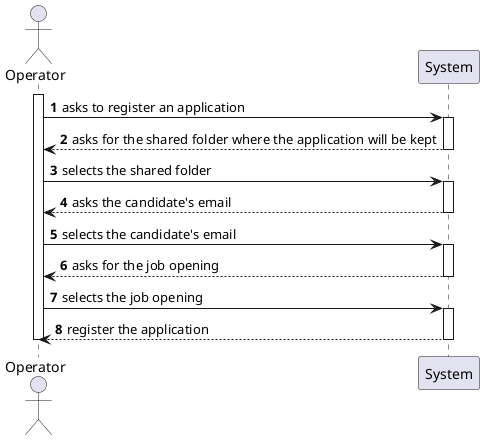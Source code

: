 @startuml US2002_SSD
autonumber

actor "Operator" as USER
participant "System" as SYS

activate USER

USER -> SYS : asks to register an application
activate SYS
SYS --> USER : asks for the shared folder where the application will be kept
deactivate SYS

USER -> SYS : selects the shared folder
activate SYS
SYS --> USER : asks the candidate's email
deactivate SYS

USER -> SYS : selects the candidate's email
activate SYS
SYS --> USER : asks for the job opening
deactivate SYS

USER -> SYS : selects the job opening
activate SYS
SYS --> USER : register the application
deactivate SYS

deactivate USER

@enduml